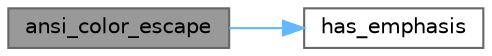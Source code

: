 digraph "ansi_color_escape"
{
 // LATEX_PDF_SIZE
  bgcolor="transparent";
  edge [fontname=Helvetica,fontsize=10,labelfontname=Helvetica,labelfontsize=10];
  node [fontname=Helvetica,fontsize=10,shape=box,height=0.2,width=0.4];
  rankdir="LR";
  Node1 [id="Node000001",label="ansi_color_escape",height=0.2,width=0.4,color="gray40", fillcolor="grey60", style="filled", fontcolor="black",tooltip=" "];
  Node1 -> Node2 [id="edge1_Node000001_Node000002",color="steelblue1",style="solid",tooltip=" "];
  Node2 [id="Node000002",label="has_emphasis",height=0.2,width=0.4,color="grey40", fillcolor="white", style="filled",URL="$structdetail_1_1ansi__color__escape.html#af5e93b44472b8b5b2de06ec6fe79e89e",tooltip=" "];
}
